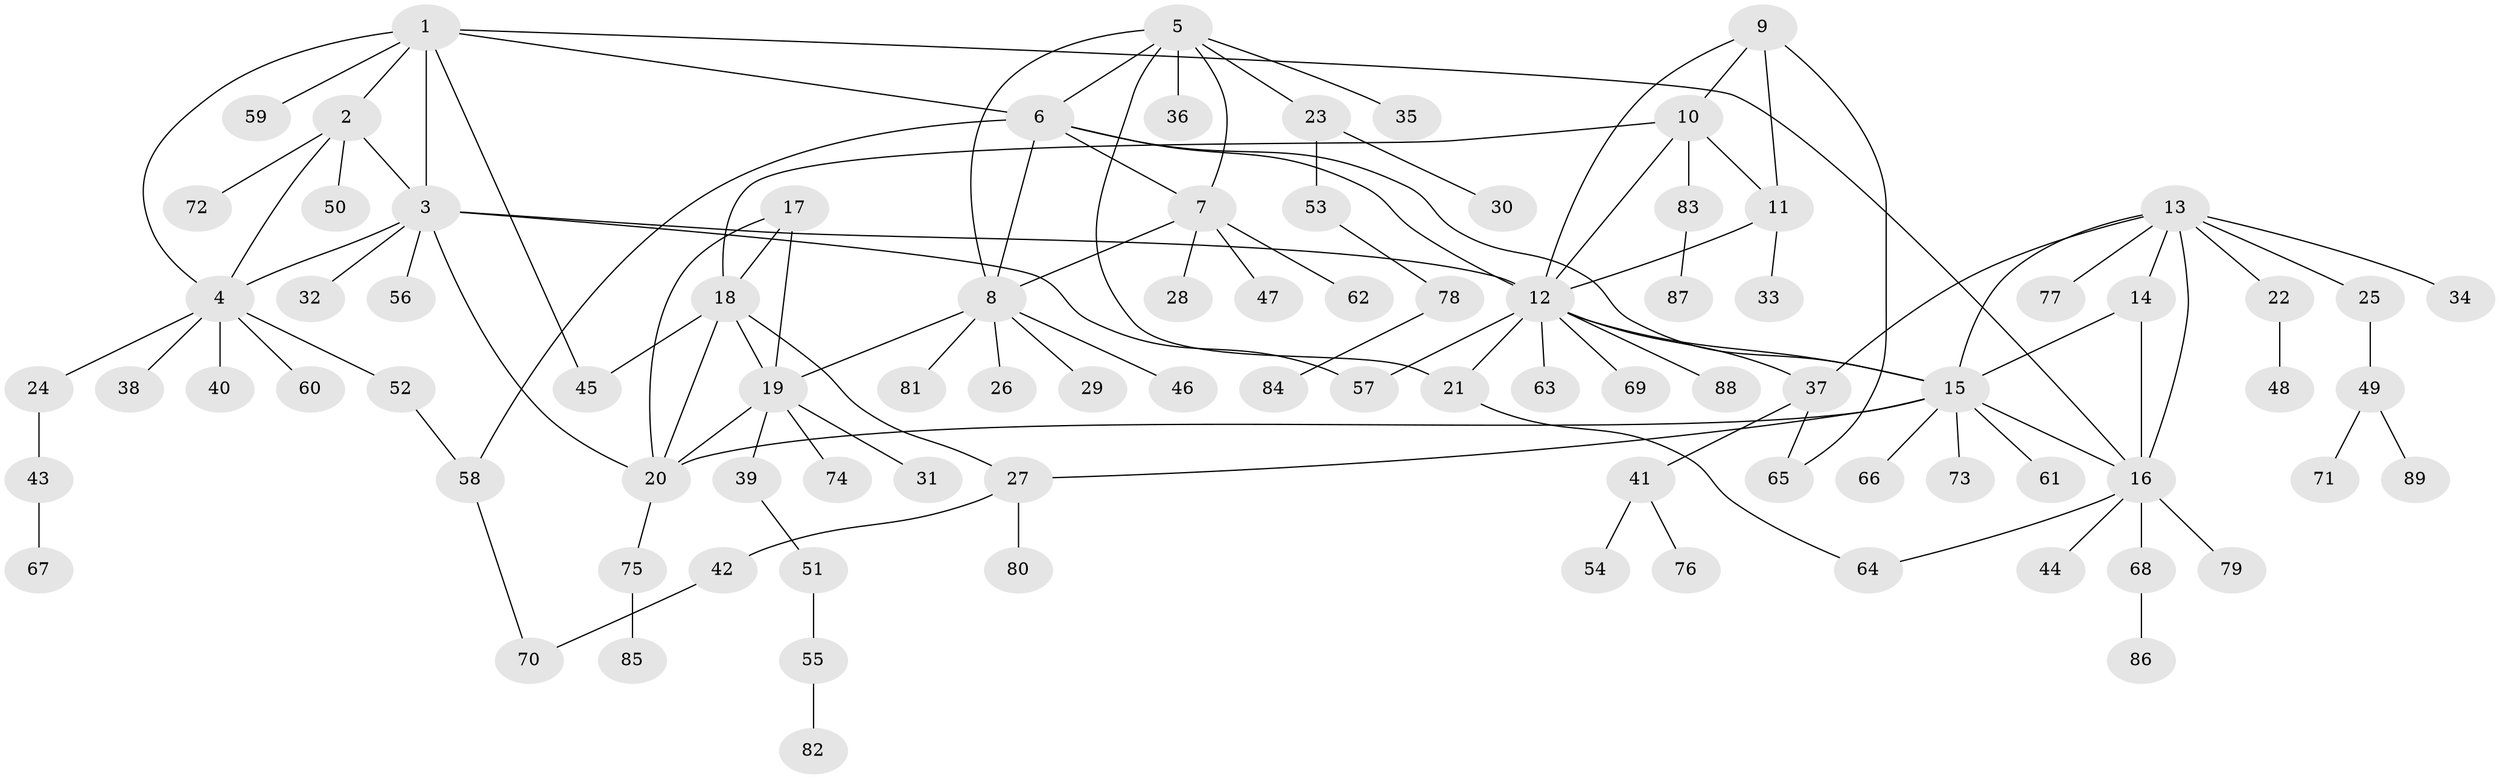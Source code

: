 // Generated by graph-tools (version 1.1) at 2025/02/03/09/25 03:02:48]
// undirected, 89 vertices, 118 edges
graph export_dot {
graph [start="1"]
  node [color=gray90,style=filled];
  1;
  2;
  3;
  4;
  5;
  6;
  7;
  8;
  9;
  10;
  11;
  12;
  13;
  14;
  15;
  16;
  17;
  18;
  19;
  20;
  21;
  22;
  23;
  24;
  25;
  26;
  27;
  28;
  29;
  30;
  31;
  32;
  33;
  34;
  35;
  36;
  37;
  38;
  39;
  40;
  41;
  42;
  43;
  44;
  45;
  46;
  47;
  48;
  49;
  50;
  51;
  52;
  53;
  54;
  55;
  56;
  57;
  58;
  59;
  60;
  61;
  62;
  63;
  64;
  65;
  66;
  67;
  68;
  69;
  70;
  71;
  72;
  73;
  74;
  75;
  76;
  77;
  78;
  79;
  80;
  81;
  82;
  83;
  84;
  85;
  86;
  87;
  88;
  89;
  1 -- 2;
  1 -- 3;
  1 -- 4;
  1 -- 6;
  1 -- 16;
  1 -- 45;
  1 -- 59;
  2 -- 3;
  2 -- 4;
  2 -- 50;
  2 -- 72;
  3 -- 4;
  3 -- 12;
  3 -- 20;
  3 -- 32;
  3 -- 56;
  3 -- 57;
  4 -- 24;
  4 -- 38;
  4 -- 40;
  4 -- 52;
  4 -- 60;
  5 -- 6;
  5 -- 7;
  5 -- 8;
  5 -- 21;
  5 -- 23;
  5 -- 35;
  5 -- 36;
  6 -- 7;
  6 -- 8;
  6 -- 12;
  6 -- 15;
  6 -- 58;
  7 -- 8;
  7 -- 28;
  7 -- 47;
  7 -- 62;
  8 -- 19;
  8 -- 26;
  8 -- 29;
  8 -- 46;
  8 -- 81;
  9 -- 10;
  9 -- 11;
  9 -- 12;
  9 -- 65;
  10 -- 11;
  10 -- 12;
  10 -- 18;
  10 -- 83;
  11 -- 12;
  11 -- 33;
  12 -- 15;
  12 -- 21;
  12 -- 37;
  12 -- 57;
  12 -- 63;
  12 -- 69;
  12 -- 88;
  13 -- 14;
  13 -- 15;
  13 -- 16;
  13 -- 22;
  13 -- 25;
  13 -- 34;
  13 -- 37;
  13 -- 77;
  14 -- 15;
  14 -- 16;
  15 -- 16;
  15 -- 20;
  15 -- 27;
  15 -- 61;
  15 -- 66;
  15 -- 73;
  16 -- 44;
  16 -- 64;
  16 -- 68;
  16 -- 79;
  17 -- 18;
  17 -- 19;
  17 -- 20;
  18 -- 19;
  18 -- 20;
  18 -- 27;
  18 -- 45;
  19 -- 20;
  19 -- 31;
  19 -- 39;
  19 -- 74;
  20 -- 75;
  21 -- 64;
  22 -- 48;
  23 -- 30;
  23 -- 53;
  24 -- 43;
  25 -- 49;
  27 -- 42;
  27 -- 80;
  37 -- 41;
  37 -- 65;
  39 -- 51;
  41 -- 54;
  41 -- 76;
  42 -- 70;
  43 -- 67;
  49 -- 71;
  49 -- 89;
  51 -- 55;
  52 -- 58;
  53 -- 78;
  55 -- 82;
  58 -- 70;
  68 -- 86;
  75 -- 85;
  78 -- 84;
  83 -- 87;
}
